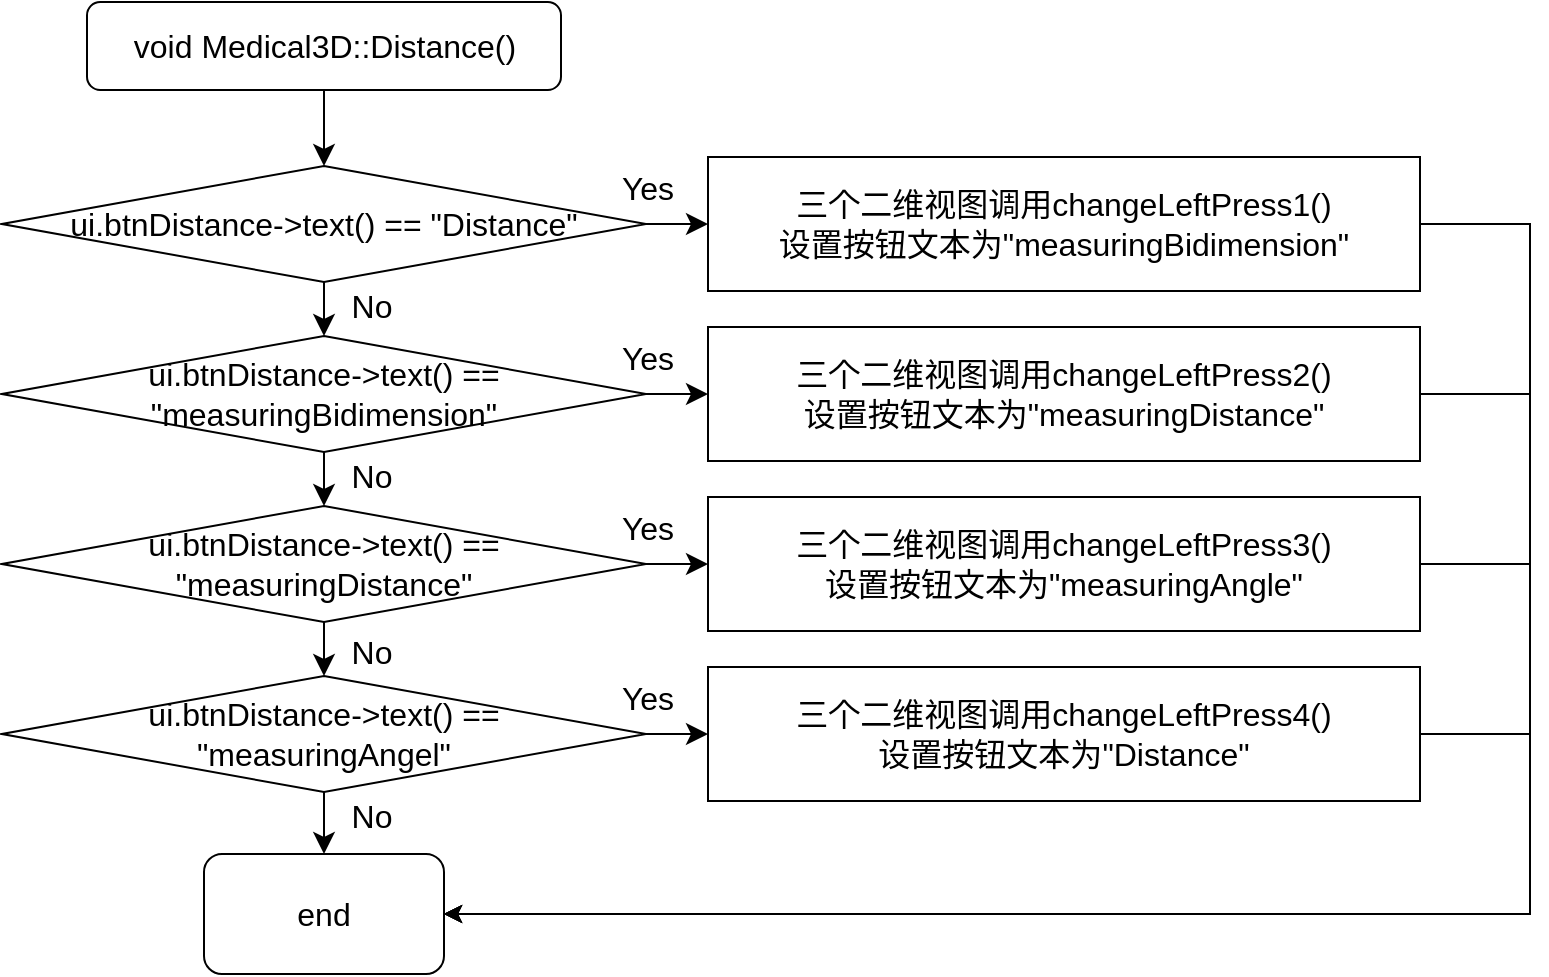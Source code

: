 <mxfile version="22.0.8" type="github">
  <diagram name="第 1 页" id="RQcP4bx2tq6C_gpuPIaD">
    <mxGraphModel dx="2345" dy="1783" grid="1" gridSize="10" guides="1" tooltips="1" connect="1" arrows="1" fold="1" page="1" pageScale="1" pageWidth="827" pageHeight="1169" math="0" shadow="0">
      <root>
        <mxCell id="0" />
        <mxCell id="1" parent="0" />
        <mxCell id="_TSY0I0suidC44yUt0tZ-1" value="" style="edgeStyle=none;curved=1;rounded=0;orthogonalLoop=1;jettySize=auto;html=1;fontSize=12;startSize=8;endSize=8;" edge="1" parent="1" source="_TSY0I0suidC44yUt0tZ-3" target="_TSY0I0suidC44yUt0tZ-6">
          <mxGeometry relative="1" as="geometry" />
        </mxCell>
        <mxCell id="_TSY0I0suidC44yUt0tZ-2" value="" style="edgeStyle=none;curved=1;rounded=0;orthogonalLoop=1;jettySize=auto;html=1;fontSize=12;startSize=8;endSize=8;" edge="1" parent="1" source="_TSY0I0suidC44yUt0tZ-3" target="_TSY0I0suidC44yUt0tZ-17">
          <mxGeometry relative="1" as="geometry" />
        </mxCell>
        <mxCell id="_TSY0I0suidC44yUt0tZ-3" value="ui.btnDistance-&amp;gt;text() == &quot;Distance&quot;" style="rhombus;whiteSpace=wrap;html=1;fontSize=16;rounded=0;" vertex="1" parent="1">
          <mxGeometry x="-74" y="-101" width="322" height="58" as="geometry" />
        </mxCell>
        <mxCell id="_TSY0I0suidC44yUt0tZ-4" value="" style="edgeStyle=none;curved=1;rounded=0;orthogonalLoop=1;jettySize=auto;html=1;fontSize=12;startSize=8;endSize=8;" edge="1" parent="1" source="_TSY0I0suidC44yUt0tZ-6" target="_TSY0I0suidC44yUt0tZ-9">
          <mxGeometry relative="1" as="geometry" />
        </mxCell>
        <mxCell id="_TSY0I0suidC44yUt0tZ-5" value="" style="edgeStyle=none;curved=1;rounded=0;orthogonalLoop=1;jettySize=auto;html=1;fontSize=12;startSize=8;endSize=8;" edge="1" parent="1" source="_TSY0I0suidC44yUt0tZ-6" target="_TSY0I0suidC44yUt0tZ-18">
          <mxGeometry relative="1" as="geometry" />
        </mxCell>
        <mxCell id="_TSY0I0suidC44yUt0tZ-6" value="ui.btnDistance-&amp;gt;text() == &quot;measuringBidimension&quot;" style="rhombus;whiteSpace=wrap;html=1;fontSize=16;rounded=0;" vertex="1" parent="1">
          <mxGeometry x="-74" y="-16" width="322" height="58" as="geometry" />
        </mxCell>
        <mxCell id="_TSY0I0suidC44yUt0tZ-7" value="" style="edgeStyle=none;curved=1;rounded=0;orthogonalLoop=1;jettySize=auto;html=1;fontSize=12;startSize=8;endSize=8;" edge="1" parent="1" source="_TSY0I0suidC44yUt0tZ-9" target="_TSY0I0suidC44yUt0tZ-12">
          <mxGeometry relative="1" as="geometry" />
        </mxCell>
        <mxCell id="_TSY0I0suidC44yUt0tZ-8" value="" style="edgeStyle=none;curved=1;rounded=0;orthogonalLoop=1;jettySize=auto;html=1;fontSize=12;startSize=8;endSize=8;" edge="1" parent="1" source="_TSY0I0suidC44yUt0tZ-9" target="_TSY0I0suidC44yUt0tZ-19">
          <mxGeometry relative="1" as="geometry" />
        </mxCell>
        <mxCell id="_TSY0I0suidC44yUt0tZ-9" value="ui.btnDistance-&amp;gt;text() == &quot;measuringDistance&quot;" style="rhombus;whiteSpace=wrap;html=1;fontSize=16;rounded=0;" vertex="1" parent="1">
          <mxGeometry x="-74" y="69" width="322" height="58" as="geometry" />
        </mxCell>
        <mxCell id="_TSY0I0suidC44yUt0tZ-10" value="" style="edgeStyle=none;curved=1;rounded=0;orthogonalLoop=1;jettySize=auto;html=1;fontSize=12;startSize=8;endSize=8;" edge="1" parent="1" source="_TSY0I0suidC44yUt0tZ-12" target="_TSY0I0suidC44yUt0tZ-20">
          <mxGeometry relative="1" as="geometry" />
        </mxCell>
        <mxCell id="_TSY0I0suidC44yUt0tZ-11" value="" style="edgeStyle=none;curved=1;rounded=0;orthogonalLoop=1;jettySize=auto;html=1;fontSize=12;startSize=8;endSize=8;" edge="1" parent="1" source="_TSY0I0suidC44yUt0tZ-12" target="_TSY0I0suidC44yUt0tZ-21">
          <mxGeometry relative="1" as="geometry" />
        </mxCell>
        <mxCell id="_TSY0I0suidC44yUt0tZ-12" value="ui.btnDistance-&amp;gt;text() == &lt;br&gt;&quot;measuringAngel&quot;" style="rhombus;whiteSpace=wrap;html=1;fontSize=16;rounded=0;" vertex="1" parent="1">
          <mxGeometry x="-74" y="154" width="322" height="58" as="geometry" />
        </mxCell>
        <mxCell id="_TSY0I0suidC44yUt0tZ-13" value="No" style="text;html=1;strokeColor=none;fillColor=none;align=center;verticalAlign=middle;whiteSpace=wrap;rounded=0;fontSize=16;" vertex="1" parent="1">
          <mxGeometry x="81" y="-46" width="60" height="30" as="geometry" />
        </mxCell>
        <mxCell id="_TSY0I0suidC44yUt0tZ-14" value="No" style="text;html=1;strokeColor=none;fillColor=none;align=center;verticalAlign=middle;whiteSpace=wrap;rounded=0;fontSize=16;" vertex="1" parent="1">
          <mxGeometry x="81" y="39" width="60" height="30" as="geometry" />
        </mxCell>
        <mxCell id="_TSY0I0suidC44yUt0tZ-15" value="No" style="text;html=1;strokeColor=none;fillColor=none;align=center;verticalAlign=middle;whiteSpace=wrap;rounded=0;fontSize=16;" vertex="1" parent="1">
          <mxGeometry x="81" y="127" width="60" height="30" as="geometry" />
        </mxCell>
        <mxCell id="_TSY0I0suidC44yUt0tZ-16" value="No" style="text;html=1;strokeColor=none;fillColor=none;align=center;verticalAlign=middle;whiteSpace=wrap;rounded=0;fontSize=16;" vertex="1" parent="1">
          <mxGeometry x="81" y="209" width="60" height="30" as="geometry" />
        </mxCell>
        <mxCell id="_TSY0I0suidC44yUt0tZ-24" style="edgeStyle=orthogonalEdgeStyle;rounded=0;orthogonalLoop=1;jettySize=auto;html=1;exitX=1;exitY=0.5;exitDx=0;exitDy=0;entryX=1;entryY=0.5;entryDx=0;entryDy=0;" edge="1" parent="1" source="_TSY0I0suidC44yUt0tZ-17" target="_TSY0I0suidC44yUt0tZ-21">
          <mxGeometry relative="1" as="geometry">
            <Array as="points">
              <mxPoint x="690" y="-72" />
              <mxPoint x="690" y="273" />
            </Array>
          </mxGeometry>
        </mxCell>
        <mxCell id="_TSY0I0suidC44yUt0tZ-17" value="&lt;div&gt;三个二维视图调用changeLeftPress1()&lt;/div&gt;&lt;div&gt;&lt;span style=&quot;background-color: initial;&quot;&gt;设置按钮文本为&lt;/span&gt;&lt;span style=&quot;background-color: initial;&quot;&gt;&quot;measuringBidimension&quot;&lt;/span&gt;&lt;/div&gt;" style="whiteSpace=wrap;html=1;fontSize=16;rounded=0;" vertex="1" parent="1">
          <mxGeometry x="279" y="-105.5" width="356" height="67" as="geometry" />
        </mxCell>
        <mxCell id="_TSY0I0suidC44yUt0tZ-25" style="edgeStyle=orthogonalEdgeStyle;rounded=0;orthogonalLoop=1;jettySize=auto;html=1;exitX=1;exitY=0.5;exitDx=0;exitDy=0;entryX=1;entryY=0.5;entryDx=0;entryDy=0;" edge="1" parent="1" source="_TSY0I0suidC44yUt0tZ-18" target="_TSY0I0suidC44yUt0tZ-21">
          <mxGeometry relative="1" as="geometry">
            <mxPoint x="150" y="270" as="targetPoint" />
            <Array as="points">
              <mxPoint x="690" y="13" />
              <mxPoint x="690" y="273" />
            </Array>
          </mxGeometry>
        </mxCell>
        <mxCell id="_TSY0I0suidC44yUt0tZ-18" value="&lt;div&gt;三个二维视图调用changeLeftPress2()&lt;/div&gt;&lt;div&gt;&lt;span style=&quot;background-color: initial;&quot;&gt;设置按钮文本为&lt;/span&gt;&lt;span style=&quot;background-color: initial;&quot;&gt;&quot;measuringDistance&quot;&lt;/span&gt;&lt;/div&gt;" style="whiteSpace=wrap;html=1;fontSize=16;rounded=0;" vertex="1" parent="1">
          <mxGeometry x="279" y="-20.5" width="356" height="67" as="geometry" />
        </mxCell>
        <mxCell id="_TSY0I0suidC44yUt0tZ-26" style="edgeStyle=orthogonalEdgeStyle;rounded=0;orthogonalLoop=1;jettySize=auto;html=1;exitX=1;exitY=0.5;exitDx=0;exitDy=0;entryX=1;entryY=0.5;entryDx=0;entryDy=0;" edge="1" parent="1" source="_TSY0I0suidC44yUt0tZ-19" target="_TSY0I0suidC44yUt0tZ-21">
          <mxGeometry relative="1" as="geometry">
            <mxPoint x="420" y="280" as="targetPoint" />
            <Array as="points">
              <mxPoint x="690" y="98" />
              <mxPoint x="690" y="273" />
            </Array>
          </mxGeometry>
        </mxCell>
        <mxCell id="_TSY0I0suidC44yUt0tZ-19" value="&lt;div&gt;三个二维视图调用changeLeftPress3()&lt;/div&gt;&lt;div&gt;&lt;span style=&quot;background-color: initial;&quot;&gt;设置按钮文本为&lt;/span&gt;&lt;span style=&quot;background-color: initial;&quot;&gt;&quot;measuringAngle&quot;&lt;/span&gt;&lt;/div&gt;" style="whiteSpace=wrap;html=1;fontSize=16;rounded=0;" vertex="1" parent="1">
          <mxGeometry x="279" y="64.5" width="356" height="67" as="geometry" />
        </mxCell>
        <mxCell id="_TSY0I0suidC44yUt0tZ-27" style="edgeStyle=orthogonalEdgeStyle;rounded=0;orthogonalLoop=1;jettySize=auto;html=1;exitX=1;exitY=0.5;exitDx=0;exitDy=0;entryX=1;entryY=0.5;entryDx=0;entryDy=0;" edge="1" parent="1" source="_TSY0I0suidC44yUt0tZ-20" target="_TSY0I0suidC44yUt0tZ-21">
          <mxGeometry relative="1" as="geometry">
            <Array as="points">
              <mxPoint x="690" y="183" />
              <mxPoint x="690" y="273" />
            </Array>
          </mxGeometry>
        </mxCell>
        <mxCell id="_TSY0I0suidC44yUt0tZ-20" value="&lt;div&gt;三个二维视图调用changeLeftPress4()&lt;/div&gt;&lt;div&gt;&lt;span style=&quot;background-color: initial;&quot;&gt;设置按钮文本为&lt;/span&gt;&lt;span style=&quot;background-color: initial;&quot;&gt;&quot;Distance&quot;&lt;/span&gt;&lt;/div&gt;" style="whiteSpace=wrap;html=1;fontSize=16;rounded=0;" vertex="1" parent="1">
          <mxGeometry x="279" y="149.5" width="356" height="67" as="geometry" />
        </mxCell>
        <mxCell id="_TSY0I0suidC44yUt0tZ-21" value="end" style="rounded=1;whiteSpace=wrap;html=1;fontSize=16;" vertex="1" parent="1">
          <mxGeometry x="27" y="243" width="120" height="60" as="geometry" />
        </mxCell>
        <mxCell id="_TSY0I0suidC44yUt0tZ-22" value="" style="edgeStyle=none;curved=1;rounded=0;orthogonalLoop=1;jettySize=auto;html=1;fontSize=12;startSize=8;endSize=8;entryX=0.5;entryY=0;entryDx=0;entryDy=0;" edge="1" parent="1" source="_TSY0I0suidC44yUt0tZ-23" target="_TSY0I0suidC44yUt0tZ-3">
          <mxGeometry relative="1" as="geometry" />
        </mxCell>
        <mxCell id="_TSY0I0suidC44yUt0tZ-23" value="void Medical3D::Distance()" style="rounded=1;whiteSpace=wrap;html=1;fontSize=16;" vertex="1" parent="1">
          <mxGeometry x="-31.5" y="-183" width="237" height="44" as="geometry" />
        </mxCell>
        <mxCell id="_TSY0I0suidC44yUt0tZ-28" value="Yes" style="text;html=1;strokeColor=none;fillColor=none;align=center;verticalAlign=middle;whiteSpace=wrap;rounded=0;fontSize=16;" vertex="1" parent="1">
          <mxGeometry x="219" y="-105.5" width="60" height="30" as="geometry" />
        </mxCell>
        <mxCell id="_TSY0I0suidC44yUt0tZ-29" value="Yes" style="text;html=1;strokeColor=none;fillColor=none;align=center;verticalAlign=middle;whiteSpace=wrap;rounded=0;fontSize=16;" vertex="1" parent="1">
          <mxGeometry x="219" y="-20.5" width="60" height="30" as="geometry" />
        </mxCell>
        <mxCell id="_TSY0I0suidC44yUt0tZ-30" value="Yes" style="text;html=1;strokeColor=none;fillColor=none;align=center;verticalAlign=middle;whiteSpace=wrap;rounded=0;fontSize=16;" vertex="1" parent="1">
          <mxGeometry x="219" y="64.5" width="60" height="30" as="geometry" />
        </mxCell>
        <mxCell id="_TSY0I0suidC44yUt0tZ-31" value="Yes" style="text;html=1;strokeColor=none;fillColor=none;align=center;verticalAlign=middle;whiteSpace=wrap;rounded=0;fontSize=16;" vertex="1" parent="1">
          <mxGeometry x="219" y="149.5" width="60" height="30" as="geometry" />
        </mxCell>
      </root>
    </mxGraphModel>
  </diagram>
</mxfile>
